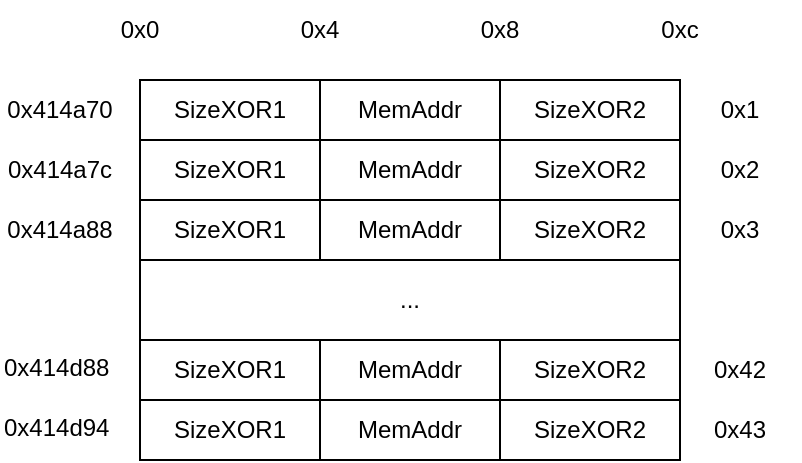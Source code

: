 <mxfile version="22.1.5" type="onedrive">
  <diagram name="Page-1" id="RVdfvZqQTUyCIhG_kKDa">
    <mxGraphModel grid="1" page="1" gridSize="10" guides="1" tooltips="1" connect="1" arrows="1" fold="1" pageScale="1" pageWidth="827" pageHeight="1169" math="0" shadow="0">
      <root>
        <mxCell id="0" />
        <mxCell id="1" parent="0" />
        <mxCell id="-8nP2gIb0oRymnTxciAP-1" value="" style="rounded=0;whiteSpace=wrap;html=1;" vertex="1" parent="1">
          <mxGeometry x="190" y="150" width="270" height="190" as="geometry" />
        </mxCell>
        <mxCell id="-8nP2gIb0oRymnTxciAP-2" value="SizeXOR1" style="rounded=0;whiteSpace=wrap;html=1;" vertex="1" parent="1">
          <mxGeometry x="190" y="150" width="90" height="30" as="geometry" />
        </mxCell>
        <mxCell id="-8nP2gIb0oRymnTxciAP-3" value="MemAddr" style="rounded=0;whiteSpace=wrap;html=1;" vertex="1" parent="1">
          <mxGeometry x="280" y="150" width="90" height="30" as="geometry" />
        </mxCell>
        <mxCell id="-8nP2gIb0oRymnTxciAP-4" value="SizeXOR2" style="rounded=0;whiteSpace=wrap;html=1;" vertex="1" parent="1">
          <mxGeometry x="370" y="150" width="90" height="30" as="geometry" />
        </mxCell>
        <mxCell id="-8nP2gIb0oRymnTxciAP-10" value="0x414a70" style="text;html=1;strokeColor=none;fillColor=none;align=center;verticalAlign=middle;whiteSpace=wrap;rounded=0;" vertex="1" parent="1">
          <mxGeometry x="120" y="150" width="60" height="30" as="geometry" />
        </mxCell>
        <mxCell id="-8nP2gIb0oRymnTxciAP-14" value="0x414a7c" style="text;html=1;strokeColor=none;fillColor=none;align=center;verticalAlign=middle;whiteSpace=wrap;rounded=0;" vertex="1" parent="1">
          <mxGeometry x="120" y="180" width="60" height="30" as="geometry" />
        </mxCell>
        <mxCell id="-8nP2gIb0oRymnTxciAP-15" value="0x4" style="text;html=1;strokeColor=none;fillColor=none;align=center;verticalAlign=middle;whiteSpace=wrap;rounded=0;" vertex="1" parent="1">
          <mxGeometry x="250" y="110" width="60" height="30" as="geometry" />
        </mxCell>
        <mxCell id="-8nP2gIb0oRymnTxciAP-16" value="0x8" style="text;html=1;strokeColor=none;fillColor=none;align=center;verticalAlign=middle;whiteSpace=wrap;rounded=0;" vertex="1" parent="1">
          <mxGeometry x="340" y="110" width="60" height="30" as="geometry" />
        </mxCell>
        <mxCell id="-8nP2gIb0oRymnTxciAP-17" value="0xc" style="text;html=1;strokeColor=none;fillColor=none;align=center;verticalAlign=middle;whiteSpace=wrap;rounded=0;" vertex="1" parent="1">
          <mxGeometry x="430" y="110" width="60" height="30" as="geometry" />
        </mxCell>
        <mxCell id="-8nP2gIb0oRymnTxciAP-18" value="0x0" style="text;html=1;strokeColor=none;fillColor=none;align=center;verticalAlign=middle;whiteSpace=wrap;rounded=0;" vertex="1" parent="1">
          <mxGeometry x="160" y="110" width="60" height="30" as="geometry" />
        </mxCell>
        <mxCell id="-8nP2gIb0oRymnTxciAP-19" value="SizeXOR1" style="rounded=0;whiteSpace=wrap;html=1;" vertex="1" parent="1">
          <mxGeometry x="190" y="180" width="90" height="30" as="geometry" />
        </mxCell>
        <mxCell id="-8nP2gIb0oRymnTxciAP-20" value="MemAddr" style="rounded=0;whiteSpace=wrap;html=1;" vertex="1" parent="1">
          <mxGeometry x="280" y="180" width="90" height="30" as="geometry" />
        </mxCell>
        <mxCell id="-8nP2gIb0oRymnTxciAP-21" value="SizeXOR2" style="rounded=0;whiteSpace=wrap;html=1;" vertex="1" parent="1">
          <mxGeometry x="370" y="180" width="90" height="30" as="geometry" />
        </mxCell>
        <mxCell id="-8nP2gIb0oRymnTxciAP-22" value="SizeXOR1" style="rounded=0;whiteSpace=wrap;html=1;" vertex="1" parent="1">
          <mxGeometry x="190" y="210" width="90" height="30" as="geometry" />
        </mxCell>
        <mxCell id="-8nP2gIb0oRymnTxciAP-23" value="MemAddr" style="rounded=0;whiteSpace=wrap;html=1;" vertex="1" parent="1">
          <mxGeometry x="280" y="210" width="90" height="30" as="geometry" />
        </mxCell>
        <mxCell id="-8nP2gIb0oRymnTxciAP-24" value="SizeXOR2" style="rounded=0;whiteSpace=wrap;html=1;" vertex="1" parent="1">
          <mxGeometry x="370" y="210" width="90" height="30" as="geometry" />
        </mxCell>
        <mxCell id="-8nP2gIb0oRymnTxciAP-25" value="SizeXOR1" style="rounded=0;whiteSpace=wrap;html=1;" vertex="1" parent="1">
          <mxGeometry x="190" y="280" width="90" height="30" as="geometry" />
        </mxCell>
        <mxCell id="-8nP2gIb0oRymnTxciAP-26" value="MemAddr" style="rounded=0;whiteSpace=wrap;html=1;" vertex="1" parent="1">
          <mxGeometry x="280" y="280" width="90" height="30" as="geometry" />
        </mxCell>
        <mxCell id="-8nP2gIb0oRymnTxciAP-27" value="SizeXOR2" style="rounded=0;whiteSpace=wrap;html=1;" vertex="1" parent="1">
          <mxGeometry x="370" y="280" width="90" height="30" as="geometry" />
        </mxCell>
        <mxCell id="-8nP2gIb0oRymnTxciAP-28" value="SizeXOR1" style="rounded=0;whiteSpace=wrap;html=1;" vertex="1" parent="1">
          <mxGeometry x="190" y="310" width="90" height="30" as="geometry" />
        </mxCell>
        <mxCell id="-8nP2gIb0oRymnTxciAP-29" value="MemAddr" style="rounded=0;whiteSpace=wrap;html=1;" vertex="1" parent="1">
          <mxGeometry x="280" y="310" width="90" height="30" as="geometry" />
        </mxCell>
        <mxCell id="-8nP2gIb0oRymnTxciAP-30" value="SizeXOR2" style="rounded=0;whiteSpace=wrap;html=1;" vertex="1" parent="1">
          <mxGeometry x="370" y="310" width="90" height="30" as="geometry" />
        </mxCell>
        <mxCell id="-8nP2gIb0oRymnTxciAP-31" value="0x1" style="text;html=1;strokeColor=none;fillColor=none;align=center;verticalAlign=middle;whiteSpace=wrap;rounded=0;" vertex="1" parent="1">
          <mxGeometry x="460" y="150" width="60" height="30" as="geometry" />
        </mxCell>
        <mxCell id="-8nP2gIb0oRymnTxciAP-35" value="0x2" style="text;html=1;strokeColor=none;fillColor=none;align=center;verticalAlign=middle;whiteSpace=wrap;rounded=0;" vertex="1" parent="1">
          <mxGeometry x="460" y="180" width="60" height="30" as="geometry" />
        </mxCell>
        <mxCell id="-8nP2gIb0oRymnTxciAP-36" value="0x3" style="text;html=1;strokeColor=none;fillColor=none;align=center;verticalAlign=middle;whiteSpace=wrap;rounded=0;" vertex="1" parent="1">
          <mxGeometry x="460" y="210" width="60" height="30" as="geometry" />
        </mxCell>
        <mxCell id="-8nP2gIb0oRymnTxciAP-37" value="0x42" style="text;html=1;strokeColor=none;fillColor=none;align=center;verticalAlign=middle;whiteSpace=wrap;rounded=0;" vertex="1" parent="1">
          <mxGeometry x="460" y="280" width="60" height="30" as="geometry" />
        </mxCell>
        <mxCell id="-8nP2gIb0oRymnTxciAP-38" value="0x43" style="text;html=1;strokeColor=none;fillColor=none;align=center;verticalAlign=middle;whiteSpace=wrap;rounded=0;" vertex="1" parent="1">
          <mxGeometry x="460" y="310" width="60" height="30" as="geometry" />
        </mxCell>
        <mxCell id="-8nP2gIb0oRymnTxciAP-39" value="0x414d94" style="text;whiteSpace=wrap;" vertex="1" parent="1">
          <mxGeometry x="120" y="310" width="60" height="30" as="geometry" />
        </mxCell>
        <mxCell id="-8nP2gIb0oRymnTxciAP-40" value="0x414d88" style="text;whiteSpace=wrap;" vertex="1" parent="1">
          <mxGeometry x="120" y="280" width="90" height="40" as="geometry" />
        </mxCell>
        <mxCell id="-8nP2gIb0oRymnTxciAP-43" value="..." style="rounded=0;whiteSpace=wrap;html=1;" vertex="1" parent="1">
          <mxGeometry x="190" y="240" width="270" height="40" as="geometry" />
        </mxCell>
        <mxCell id="-8nP2gIb0oRymnTxciAP-44" value="0x414a88" style="text;html=1;strokeColor=none;fillColor=none;align=center;verticalAlign=middle;whiteSpace=wrap;rounded=0;" vertex="1" parent="1">
          <mxGeometry x="120" y="210" width="60" height="30" as="geometry" />
        </mxCell>
      </root>
    </mxGraphModel>
  </diagram>
</mxfile>

